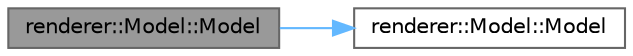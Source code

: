 digraph "renderer::Model::Model"
{
 // LATEX_PDF_SIZE
  bgcolor="transparent";
  edge [fontname=Helvetica,fontsize=10,labelfontname=Helvetica,labelfontsize=10];
  node [fontname=Helvetica,fontsize=10,shape=box,height=0.2,width=0.4];
  rankdir="LR";
  Node1 [id="Node000001",label="renderer::Model::Model",height=0.2,width=0.4,color="gray40", fillcolor="grey60", style="filled", fontcolor="black",tooltip=" "];
  Node1 -> Node2 [id="edge2_Node000001_Node000002",color="steelblue1",style="solid",tooltip=" "];
  Node2 [id="Node000002",label="renderer::Model::Model",height=0.2,width=0.4,color="grey40", fillcolor="white", style="filled",URL="$structrenderer_1_1_model.html#a80846c43ca416ec2d3fda237f566757e",tooltip=" "];
}

